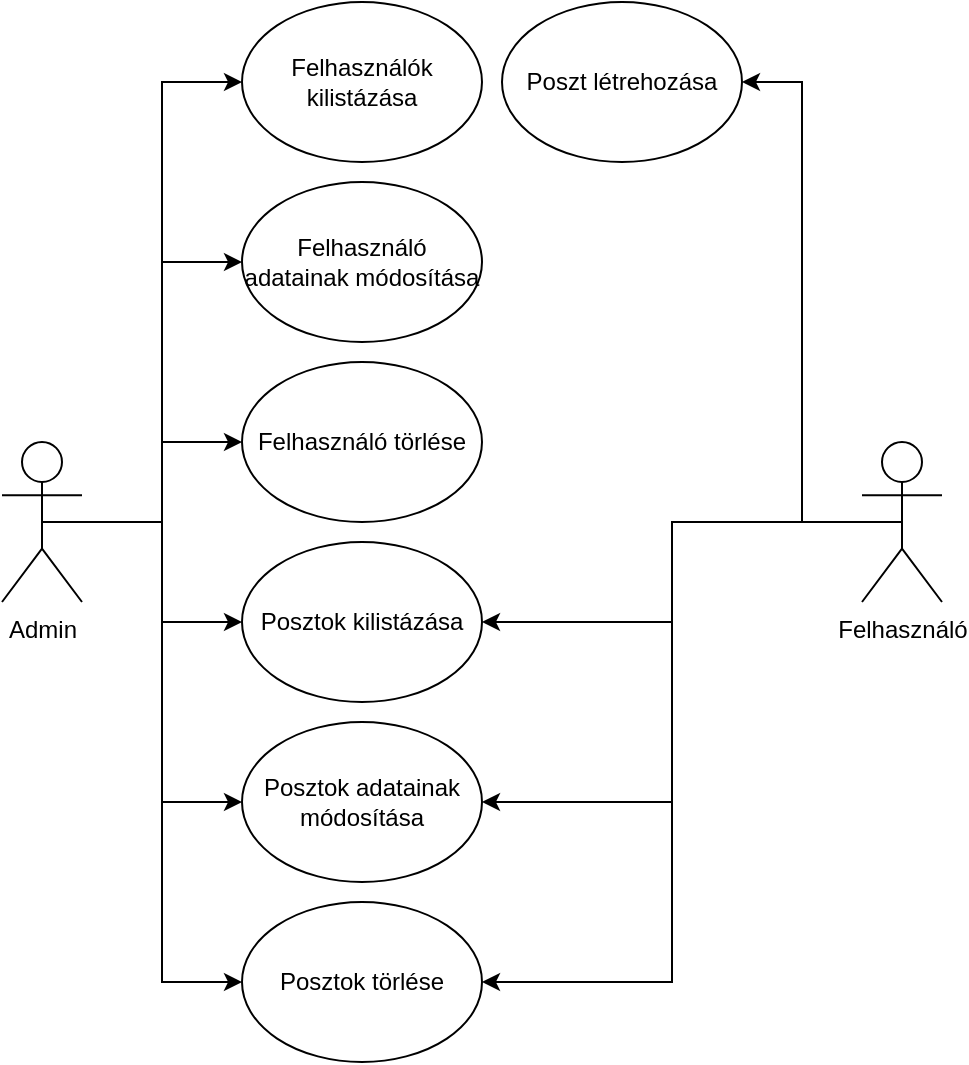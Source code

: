 <mxfile version="16.5.3" type="device"><diagram id="1cee9afd-dcdd-cf27-cb82-50d77dad4855" name="Page-1"><mxGraphModel dx="1038" dy="521" grid="1" gridSize="10" guides="1" tooltips="1" connect="1" arrows="1" fold="1" page="1" pageScale="1" pageWidth="850" pageHeight="1100" math="0" shadow="0"><root><mxCell id="0"/><mxCell id="1" parent="0"/><mxCell id="LJH9J0W6u6JQV1U2bFFe-13" style="edgeStyle=orthogonalEdgeStyle;rounded=0;orthogonalLoop=1;jettySize=auto;html=1;entryX=0;entryY=0.5;entryDx=0;entryDy=0;" edge="1" parent="1" source="LJH9J0W6u6JQV1U2bFFe-1" target="LJH9J0W6u6JQV1U2bFFe-4"><mxGeometry relative="1" as="geometry"/></mxCell><mxCell id="LJH9J0W6u6JQV1U2bFFe-14" style="edgeStyle=orthogonalEdgeStyle;rounded=0;orthogonalLoop=1;jettySize=auto;html=1;exitX=0.5;exitY=0.5;exitDx=0;exitDy=0;exitPerimeter=0;entryX=0;entryY=0.5;entryDx=0;entryDy=0;" edge="1" parent="1" source="LJH9J0W6u6JQV1U2bFFe-1" target="LJH9J0W6u6JQV1U2bFFe-5"><mxGeometry relative="1" as="geometry"/></mxCell><mxCell id="LJH9J0W6u6JQV1U2bFFe-15" style="edgeStyle=orthogonalEdgeStyle;rounded=0;orthogonalLoop=1;jettySize=auto;html=1;exitX=0.5;exitY=0.5;exitDx=0;exitDy=0;exitPerimeter=0;entryX=0;entryY=0.5;entryDx=0;entryDy=0;" edge="1" parent="1" source="LJH9J0W6u6JQV1U2bFFe-1" target="LJH9J0W6u6JQV1U2bFFe-6"><mxGeometry relative="1" as="geometry"/></mxCell><mxCell id="LJH9J0W6u6JQV1U2bFFe-16" style="edgeStyle=orthogonalEdgeStyle;rounded=0;orthogonalLoop=1;jettySize=auto;html=1;exitX=0.5;exitY=0.5;exitDx=0;exitDy=0;exitPerimeter=0;entryX=0;entryY=0.5;entryDx=0;entryDy=0;" edge="1" parent="1" source="LJH9J0W6u6JQV1U2bFFe-1" target="LJH9J0W6u6JQV1U2bFFe-9"><mxGeometry relative="1" as="geometry"/></mxCell><mxCell id="LJH9J0W6u6JQV1U2bFFe-17" style="edgeStyle=orthogonalEdgeStyle;rounded=0;orthogonalLoop=1;jettySize=auto;html=1;exitX=0.5;exitY=0.5;exitDx=0;exitDy=0;exitPerimeter=0;entryX=0;entryY=0.5;entryDx=0;entryDy=0;" edge="1" parent="1" source="LJH9J0W6u6JQV1U2bFFe-1" target="LJH9J0W6u6JQV1U2bFFe-8"><mxGeometry relative="1" as="geometry"/></mxCell><mxCell id="LJH9J0W6u6JQV1U2bFFe-18" style="edgeStyle=orthogonalEdgeStyle;rounded=0;orthogonalLoop=1;jettySize=auto;html=1;exitX=0.5;exitY=0.5;exitDx=0;exitDy=0;exitPerimeter=0;entryX=0;entryY=0.5;entryDx=0;entryDy=0;" edge="1" parent="1" source="LJH9J0W6u6JQV1U2bFFe-1" target="LJH9J0W6u6JQV1U2bFFe-7"><mxGeometry relative="1" as="geometry"/></mxCell><object label="Admin" id="LJH9J0W6u6JQV1U2bFFe-1"><mxCell style="shape=umlActor;verticalLabelPosition=bottom;verticalAlign=top;html=1;outlineConnect=0;overflow=visible;" vertex="1" parent="1"><mxGeometry y="220" width="40" height="80" as="geometry"/></mxCell></object><mxCell id="LJH9J0W6u6JQV1U2bFFe-4" value="Felhasználók kilistázása" style="ellipse;whiteSpace=wrap;html=1;" vertex="1" parent="1"><mxGeometry x="120" width="120" height="80" as="geometry"/></mxCell><mxCell id="LJH9J0W6u6JQV1U2bFFe-5" value="Felhasználó adatainak módosítása" style="ellipse;whiteSpace=wrap;html=1;" vertex="1" parent="1"><mxGeometry x="120" y="90" width="120" height="80" as="geometry"/></mxCell><mxCell id="LJH9J0W6u6JQV1U2bFFe-6" value="Felhasználó törlése" style="ellipse;whiteSpace=wrap;html=1;" vertex="1" parent="1"><mxGeometry x="120" y="180" width="120" height="80" as="geometry"/></mxCell><mxCell id="LJH9J0W6u6JQV1U2bFFe-7" value="Posztok kilistázása" style="ellipse;whiteSpace=wrap;html=1;" vertex="1" parent="1"><mxGeometry x="120" y="270" width="120" height="80" as="geometry"/></mxCell><mxCell id="LJH9J0W6u6JQV1U2bFFe-8" value="Posztok adatainak módosítása" style="ellipse;whiteSpace=wrap;html=1;" vertex="1" parent="1"><mxGeometry x="120" y="360" width="120" height="80" as="geometry"/></mxCell><mxCell id="LJH9J0W6u6JQV1U2bFFe-9" value="Posztok törlése" style="ellipse;whiteSpace=wrap;html=1;" vertex="1" parent="1"><mxGeometry x="120" y="450" width="120" height="80" as="geometry"/></mxCell><mxCell id="LJH9J0W6u6JQV1U2bFFe-22" style="edgeStyle=orthogonalEdgeStyle;rounded=0;orthogonalLoop=1;jettySize=auto;html=1;exitX=0.5;exitY=0.5;exitDx=0;exitDy=0;exitPerimeter=0;entryX=1;entryY=0.5;entryDx=0;entryDy=0;" edge="1" parent="1" source="LJH9J0W6u6JQV1U2bFFe-19" target="LJH9J0W6u6JQV1U2bFFe-20"><mxGeometry relative="1" as="geometry"/></mxCell><mxCell id="LJH9J0W6u6JQV1U2bFFe-23" style="edgeStyle=orthogonalEdgeStyle;rounded=0;orthogonalLoop=1;jettySize=auto;html=1;exitX=0.5;exitY=0.5;exitDx=0;exitDy=0;exitPerimeter=0;entryX=1;entryY=0.5;entryDx=0;entryDy=0;" edge="1" parent="1" source="LJH9J0W6u6JQV1U2bFFe-19" target="LJH9J0W6u6JQV1U2bFFe-8"><mxGeometry relative="1" as="geometry"/></mxCell><mxCell id="LJH9J0W6u6JQV1U2bFFe-24" style="edgeStyle=orthogonalEdgeStyle;rounded=0;orthogonalLoop=1;jettySize=auto;html=1;exitX=0.5;exitY=0.5;exitDx=0;exitDy=0;exitPerimeter=0;entryX=1;entryY=0.5;entryDx=0;entryDy=0;" edge="1" parent="1" source="LJH9J0W6u6JQV1U2bFFe-19" target="LJH9J0W6u6JQV1U2bFFe-9"><mxGeometry relative="1" as="geometry"/></mxCell><mxCell id="LJH9J0W6u6JQV1U2bFFe-25" style="edgeStyle=orthogonalEdgeStyle;rounded=0;orthogonalLoop=1;jettySize=auto;html=1;exitX=0.5;exitY=0.5;exitDx=0;exitDy=0;exitPerimeter=0;entryX=1;entryY=0.5;entryDx=0;entryDy=0;" edge="1" parent="1" source="LJH9J0W6u6JQV1U2bFFe-19" target="LJH9J0W6u6JQV1U2bFFe-7"><mxGeometry relative="1" as="geometry"/></mxCell><mxCell id="LJH9J0W6u6JQV1U2bFFe-19" value="Felhasználó" style="shape=umlActor;verticalLabelPosition=bottom;verticalAlign=top;html=1;outlineConnect=0;" vertex="1" parent="1"><mxGeometry x="430" y="220" width="40" height="80" as="geometry"/></mxCell><mxCell id="LJH9J0W6u6JQV1U2bFFe-20" value="Poszt létrehozása" style="ellipse;whiteSpace=wrap;html=1;" vertex="1" parent="1"><mxGeometry x="250" width="120" height="80" as="geometry"/></mxCell></root></mxGraphModel></diagram></mxfile>